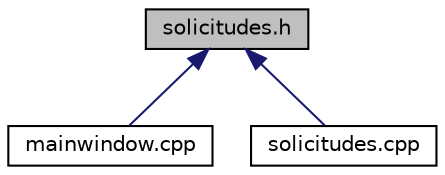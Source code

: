 digraph "solicitudes.h"
{
 // LATEX_PDF_SIZE
  edge [fontname="Helvetica",fontsize="10",labelfontname="Helvetica",labelfontsize="10"];
  node [fontname="Helvetica",fontsize="10",shape=record];
  Node1 [label="solicitudes.h",height=0.2,width=0.4,color="black", fillcolor="grey75", style="filled", fontcolor="black",tooltip="Definición de la clase Solicitud."];
  Node1 -> Node2 [dir="back",color="midnightblue",fontsize="10",style="solid",fontname="Helvetica"];
  Node2 [label="mainwindow.cpp",height=0.2,width=0.4,color="black", fillcolor="white", style="filled",URL="$mainwindow_8cpp.html",tooltip="Implementación de la clase MainWindow."];
  Node1 -> Node3 [dir="back",color="midnightblue",fontsize="10",style="solid",fontname="Helvetica"];
  Node3 [label="solicitudes.cpp",height=0.2,width=0.4,color="black", fillcolor="white", style="filled",URL="$solicitudes_8cpp.html",tooltip="Implementación de la clase Solicitud."];
}
